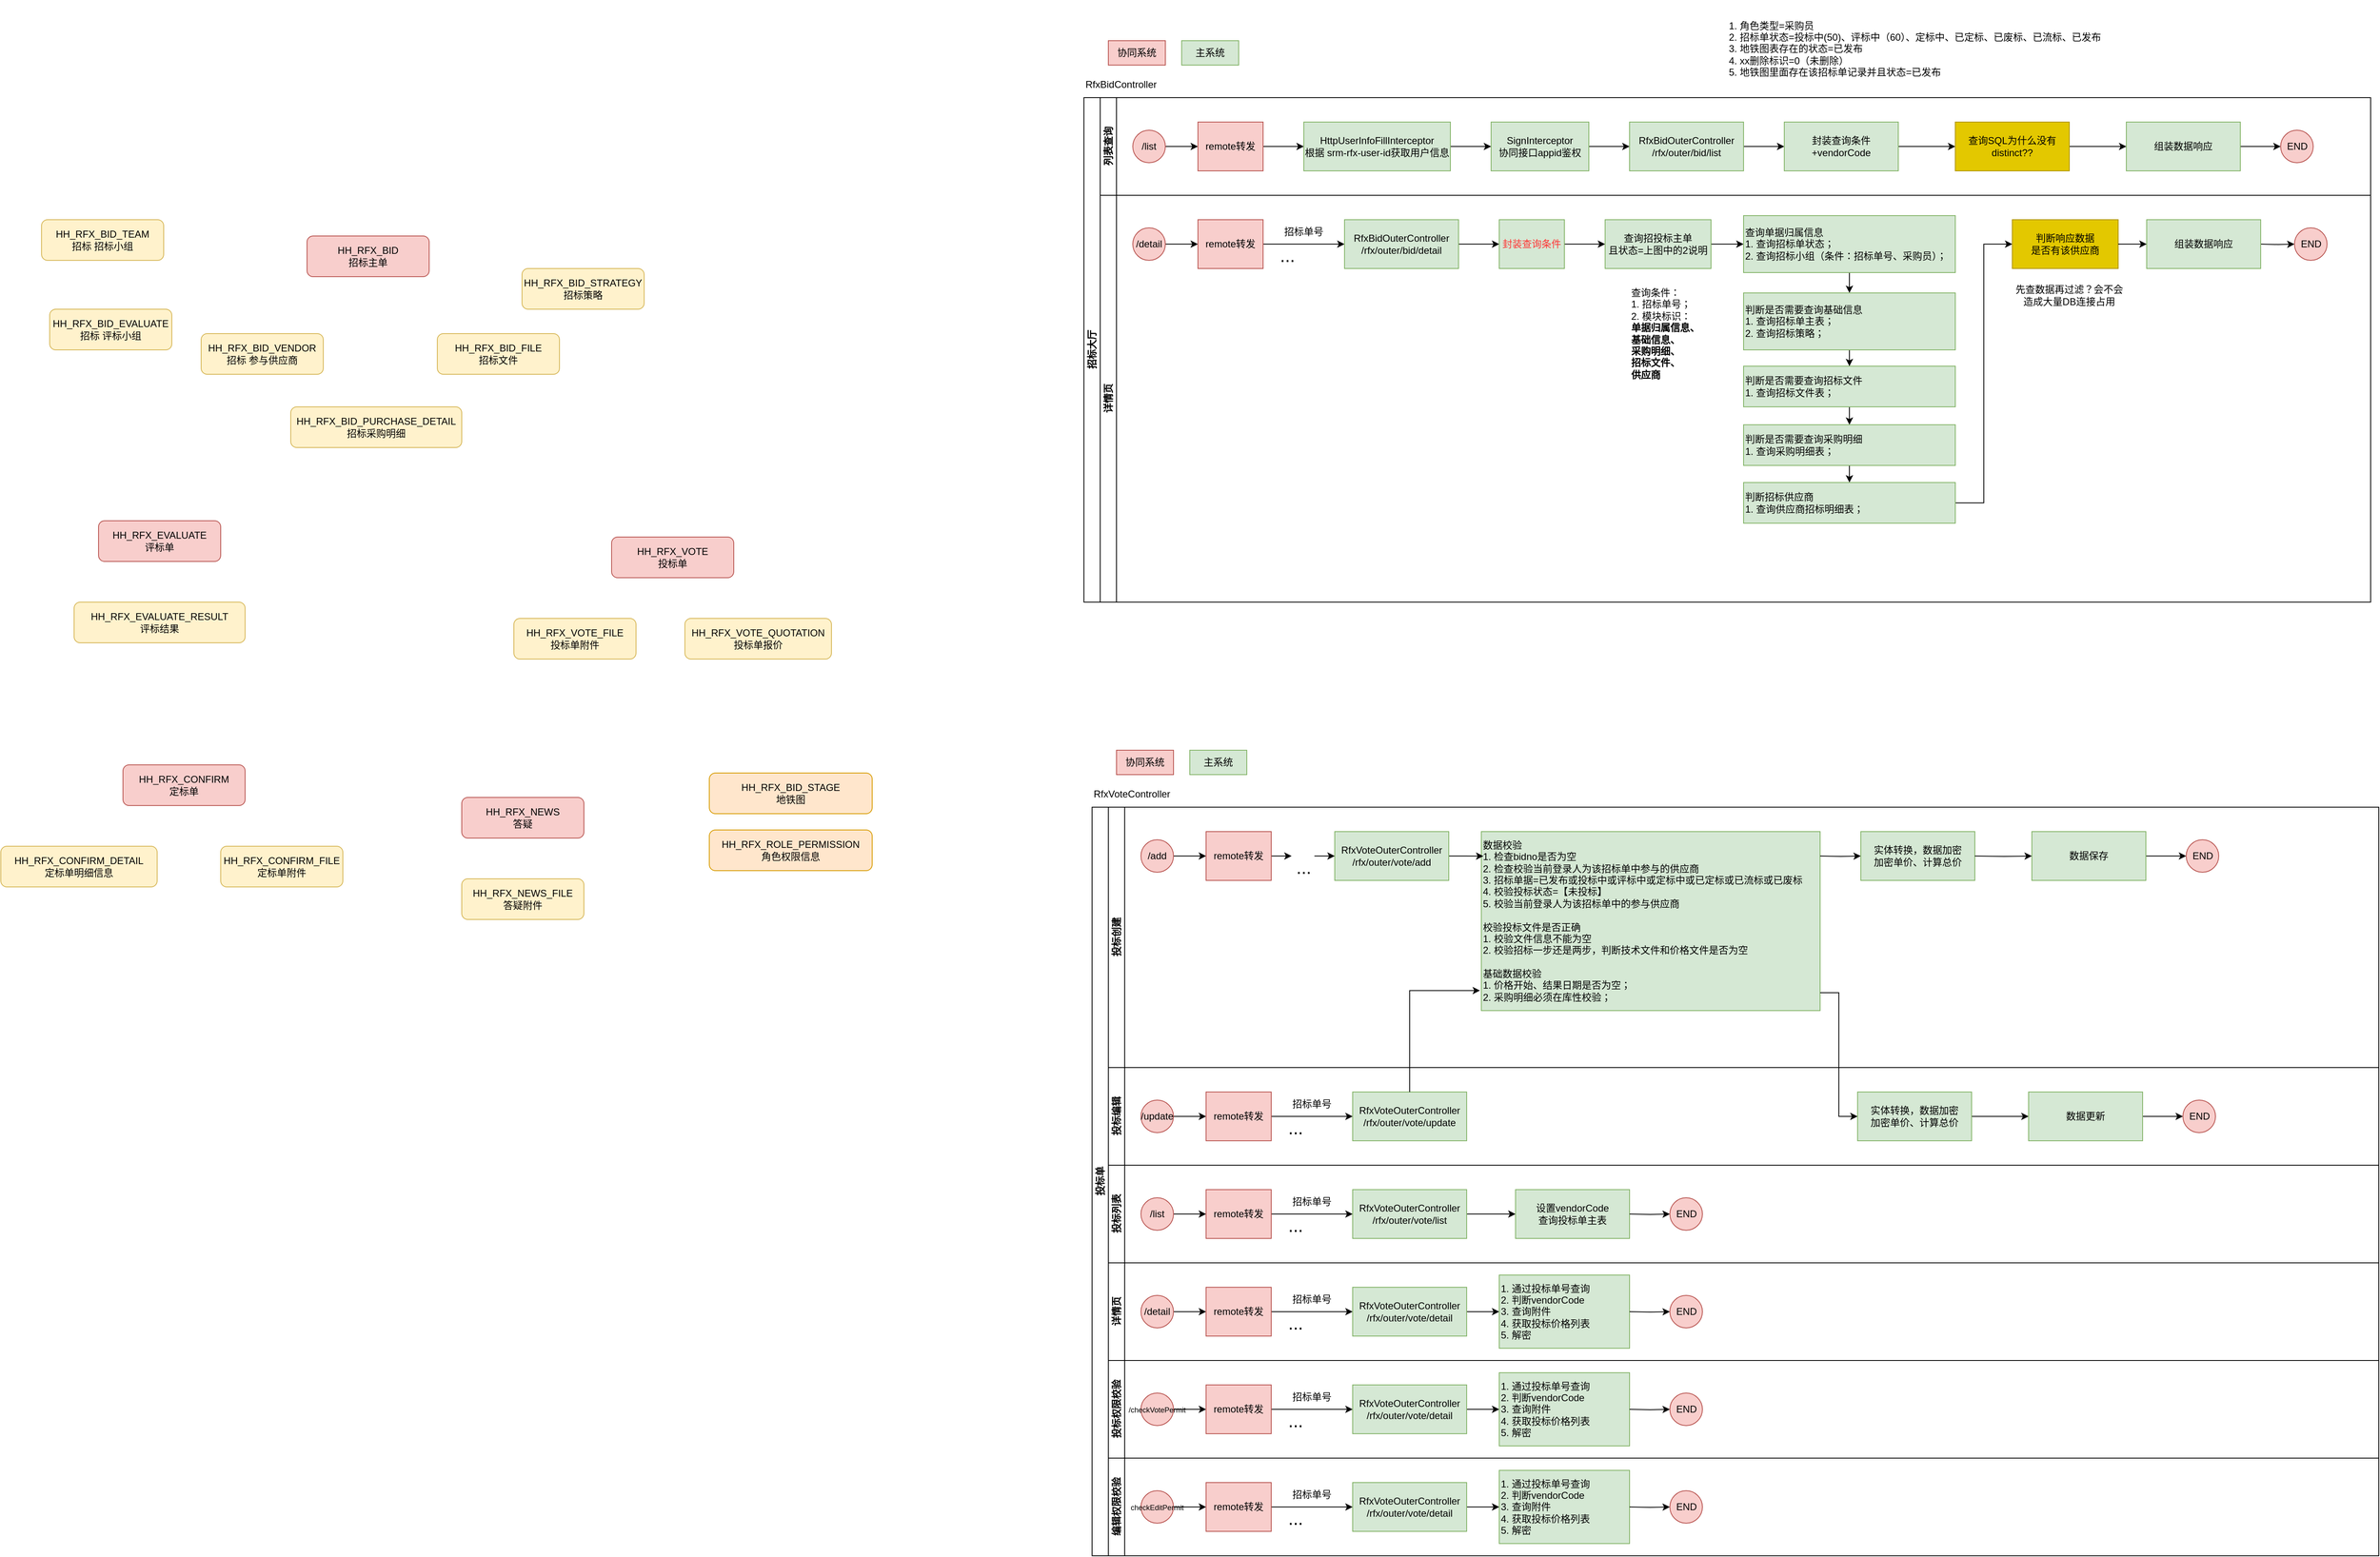 <mxfile version="24.8.6">
  <diagram id="prtHgNgQTEPvFCAcTncT" name="Page-1">
    <mxGraphModel dx="2546" dy="517" grid="1" gridSize="10" guides="1" tooltips="1" connect="1" arrows="1" fold="1" page="1" pageScale="1" pageWidth="827" pageHeight="1169" math="0" shadow="0">
      <root>
        <mxCell id="0" />
        <mxCell id="1" parent="0" />
        <mxCell id="dNxyNK7c78bLwvsdeMH5-19" value="招标大厅" style="swimlane;html=1;childLayout=stackLayout;resizeParent=1;resizeParentMax=0;horizontal=0;startSize=20;horizontalStack=0;" parent="1" vertex="1">
          <mxGeometry x="120" y="120" width="1580" height="620" as="geometry" />
        </mxCell>
        <mxCell id="dNxyNK7c78bLwvsdeMH5-20" value="列表查询" style="swimlane;html=1;startSize=20;horizontal=0;align=center;" parent="dNxyNK7c78bLwvsdeMH5-19" vertex="1">
          <mxGeometry x="20" width="1560" height="120" as="geometry" />
        </mxCell>
        <mxCell id="dNxyNK7c78bLwvsdeMH5-25" value="" style="edgeStyle=orthogonalEdgeStyle;rounded=0;orthogonalLoop=1;jettySize=auto;html=1;" parent="dNxyNK7c78bLwvsdeMH5-20" source="dNxyNK7c78bLwvsdeMH5-23" target="dNxyNK7c78bLwvsdeMH5-24" edge="1">
          <mxGeometry relative="1" as="geometry" />
        </mxCell>
        <mxCell id="dNxyNK7c78bLwvsdeMH5-23" value="/list" style="ellipse;whiteSpace=wrap;html=1;fillColor=#f8cecc;strokeColor=#b85450;" parent="dNxyNK7c78bLwvsdeMH5-20" vertex="1">
          <mxGeometry x="40" y="40" width="40" height="40" as="geometry" />
        </mxCell>
        <mxCell id="eU4avIr93L6JoO_hdqMd-41" value="" style="edgeStyle=orthogonalEdgeStyle;rounded=0;orthogonalLoop=1;jettySize=auto;html=1;" edge="1" parent="dNxyNK7c78bLwvsdeMH5-20" source="dNxyNK7c78bLwvsdeMH5-24" target="eU4avIr93L6JoO_hdqMd-8">
          <mxGeometry relative="1" as="geometry" />
        </mxCell>
        <mxCell id="dNxyNK7c78bLwvsdeMH5-24" value="remote转发" style="rounded=0;whiteSpace=wrap;html=1;fontFamily=Helvetica;fontSize=12;align=center;fillColor=#f8cecc;strokeColor=#b85450;" parent="dNxyNK7c78bLwvsdeMH5-20" vertex="1">
          <mxGeometry x="120" y="30" width="80" height="60" as="geometry" />
        </mxCell>
        <mxCell id="eU4avIr93L6JoO_hdqMd-43" value="" style="edgeStyle=orthogonalEdgeStyle;rounded=0;orthogonalLoop=1;jettySize=auto;html=1;" edge="1" parent="dNxyNK7c78bLwvsdeMH5-20" source="dNxyNK7c78bLwvsdeMH5-30" target="eU4avIr93L6JoO_hdqMd-7">
          <mxGeometry relative="1" as="geometry" />
        </mxCell>
        <mxCell id="dNxyNK7c78bLwvsdeMH5-30" value="SignInterceptor&lt;div&gt;协同接口appid鉴权&lt;/div&gt;" style="rounded=0;html=1;fontFamily=Helvetica;fontSize=12;align=center;fillColor=#d5e8d4;strokeColor=#82b366;whiteSpace=wrap;" parent="dNxyNK7c78bLwvsdeMH5-20" vertex="1">
          <mxGeometry x="480" y="30" width="120" height="60" as="geometry" />
        </mxCell>
        <mxCell id="eU4avIr93L6JoO_hdqMd-42" value="" style="edgeStyle=orthogonalEdgeStyle;rounded=0;orthogonalLoop=1;jettySize=auto;html=1;" edge="1" parent="dNxyNK7c78bLwvsdeMH5-20" source="eU4avIr93L6JoO_hdqMd-8" target="dNxyNK7c78bLwvsdeMH5-30">
          <mxGeometry relative="1" as="geometry" />
        </mxCell>
        <mxCell id="eU4avIr93L6JoO_hdqMd-8" value="HttpUserInfoFillInterceptor&lt;br&gt;根据 srm-rfx-user-id获取用户信息" style="rounded=0;html=1;fontFamily=Helvetica;fontSize=12;align=center;fillColor=#d5e8d4;strokeColor=#82b366;whiteSpace=wrap;" vertex="1" parent="dNxyNK7c78bLwvsdeMH5-20">
          <mxGeometry x="250" y="30" width="180" height="60" as="geometry" />
        </mxCell>
        <mxCell id="eU4avIr93L6JoO_hdqMd-44" value="" style="edgeStyle=orthogonalEdgeStyle;rounded=0;orthogonalLoop=1;jettySize=auto;html=1;" edge="1" parent="dNxyNK7c78bLwvsdeMH5-20" source="eU4avIr93L6JoO_hdqMd-7" target="eU4avIr93L6JoO_hdqMd-37">
          <mxGeometry relative="1" as="geometry" />
        </mxCell>
        <mxCell id="eU4avIr93L6JoO_hdqMd-7" value="&lt;div&gt;RfxBidOuterController&lt;br&gt;&lt;/div&gt;/rfx/outer&lt;span style=&quot;background-color: initial;&quot;&gt;/bid/list&lt;/span&gt;" style="rounded=0;html=1;fontFamily=Helvetica;fontSize=12;align=center;fillColor=#d5e8d4;strokeColor=#82b366;whiteSpace=wrap;" vertex="1" parent="dNxyNK7c78bLwvsdeMH5-20">
          <mxGeometry x="650" y="30" width="140" height="60" as="geometry" />
        </mxCell>
        <mxCell id="eU4avIr93L6JoO_hdqMd-76" value="" style="edgeStyle=orthogonalEdgeStyle;rounded=0;orthogonalLoop=1;jettySize=auto;html=1;" edge="1" parent="dNxyNK7c78bLwvsdeMH5-20" source="eU4avIr93L6JoO_hdqMd-37" target="eU4avIr93L6JoO_hdqMd-75">
          <mxGeometry relative="1" as="geometry" />
        </mxCell>
        <mxCell id="eU4avIr93L6JoO_hdqMd-37" value="封装查询条件+vendorCode" style="rounded=0;html=1;fontFamily=Helvetica;fontSize=12;align=center;fillColor=#d5e8d4;strokeColor=#82b366;whiteSpace=wrap;" vertex="1" parent="dNxyNK7c78bLwvsdeMH5-20">
          <mxGeometry x="840" y="30" width="140" height="60" as="geometry" />
        </mxCell>
        <mxCell id="eU4avIr93L6JoO_hdqMd-47" value="" style="edgeStyle=orthogonalEdgeStyle;rounded=0;orthogonalLoop=1;jettySize=auto;html=1;" edge="1" parent="dNxyNK7c78bLwvsdeMH5-20" source="eU4avIr93L6JoO_hdqMd-40" target="eU4avIr93L6JoO_hdqMd-46">
          <mxGeometry relative="1" as="geometry" />
        </mxCell>
        <mxCell id="eU4avIr93L6JoO_hdqMd-40" value="组装数据响应" style="rounded=0;html=1;fontFamily=Helvetica;fontSize=12;align=center;fillColor=#d5e8d4;strokeColor=#82b366;whiteSpace=wrap;" vertex="1" parent="dNxyNK7c78bLwvsdeMH5-20">
          <mxGeometry x="1260" y="30" width="140" height="60" as="geometry" />
        </mxCell>
        <mxCell id="eU4avIr93L6JoO_hdqMd-46" value="END" style="ellipse;whiteSpace=wrap;html=1;fillColor=#f8cecc;strokeColor=#b85450;" vertex="1" parent="dNxyNK7c78bLwvsdeMH5-20">
          <mxGeometry x="1449.5" y="40" width="40" height="40" as="geometry" />
        </mxCell>
        <mxCell id="eU4avIr93L6JoO_hdqMd-77" value="" style="edgeStyle=orthogonalEdgeStyle;rounded=0;orthogonalLoop=1;jettySize=auto;html=1;" edge="1" parent="dNxyNK7c78bLwvsdeMH5-20" source="eU4avIr93L6JoO_hdqMd-75" target="eU4avIr93L6JoO_hdqMd-40">
          <mxGeometry relative="1" as="geometry" />
        </mxCell>
        <mxCell id="eU4avIr93L6JoO_hdqMd-75" value="查询SQL为什么没有&lt;div&gt;distinct??&lt;/div&gt;" style="rounded=0;html=1;fontFamily=Helvetica;fontSize=12;align=center;fillColor=#e3c800;strokeColor=#B09500;whiteSpace=wrap;fontColor=#000000;" vertex="1" parent="dNxyNK7c78bLwvsdeMH5-20">
          <mxGeometry x="1050" y="30" width="140" height="60" as="geometry" />
        </mxCell>
        <mxCell id="dNxyNK7c78bLwvsdeMH5-21" value="详情页" style="swimlane;html=1;startSize=20;horizontal=0;" parent="dNxyNK7c78bLwvsdeMH5-19" vertex="1">
          <mxGeometry x="20" y="120" width="1560" height="500" as="geometry" />
        </mxCell>
        <mxCell id="eU4avIr93L6JoO_hdqMd-10" value="" style="edgeStyle=orthogonalEdgeStyle;rounded=0;orthogonalLoop=1;jettySize=auto;html=1;" edge="1" parent="dNxyNK7c78bLwvsdeMH5-21" source="eU4avIr93L6JoO_hdqMd-11" target="eU4avIr93L6JoO_hdqMd-12">
          <mxGeometry relative="1" as="geometry" />
        </mxCell>
        <mxCell id="eU4avIr93L6JoO_hdqMd-11" value="/detail" style="ellipse;whiteSpace=wrap;html=1;fillColor=#f8cecc;strokeColor=#b85450;" vertex="1" parent="dNxyNK7c78bLwvsdeMH5-21">
          <mxGeometry x="40" y="40" width="40" height="40" as="geometry" />
        </mxCell>
        <mxCell id="eU4avIr93L6JoO_hdqMd-52" value="" style="edgeStyle=orthogonalEdgeStyle;rounded=0;orthogonalLoop=1;jettySize=auto;html=1;" edge="1" parent="dNxyNK7c78bLwvsdeMH5-21" source="eU4avIr93L6JoO_hdqMd-12" target="eU4avIr93L6JoO_hdqMd-51">
          <mxGeometry relative="1" as="geometry" />
        </mxCell>
        <mxCell id="eU4avIr93L6JoO_hdqMd-12" value="remote转发" style="rounded=0;whiteSpace=wrap;html=1;fontFamily=Helvetica;fontSize=12;align=center;fillColor=#f8cecc;strokeColor=#b85450;" vertex="1" parent="dNxyNK7c78bLwvsdeMH5-21">
          <mxGeometry x="120" y="30" width="80" height="60" as="geometry" />
        </mxCell>
        <mxCell id="eU4avIr93L6JoO_hdqMd-56" value="" style="edgeStyle=orthogonalEdgeStyle;rounded=0;orthogonalLoop=1;jettySize=auto;html=1;" edge="1" parent="dNxyNK7c78bLwvsdeMH5-21" source="eU4avIr93L6JoO_hdqMd-51" target="eU4avIr93L6JoO_hdqMd-55">
          <mxGeometry relative="1" as="geometry" />
        </mxCell>
        <mxCell id="eU4avIr93L6JoO_hdqMd-51" value="&lt;div&gt;RfxBidOuterController&lt;br&gt;&lt;/div&gt;/rfx/outer&lt;span style=&quot;background-color: initial;&quot;&gt;/bid/&lt;/span&gt;detail" style="rounded=0;html=1;fontFamily=Helvetica;fontSize=12;align=center;fillColor=#d5e8d4;strokeColor=#82b366;whiteSpace=wrap;" vertex="1" parent="dNxyNK7c78bLwvsdeMH5-21">
          <mxGeometry x="300" y="30" width="140" height="60" as="geometry" />
        </mxCell>
        <mxCell id="eU4avIr93L6JoO_hdqMd-49" value="&lt;font style=&quot;font-size: 22px;&quot;&gt;...&lt;/font&gt;" style="text;html=1;align=center;verticalAlign=middle;whiteSpace=wrap;rounded=0;" vertex="1" parent="dNxyNK7c78bLwvsdeMH5-21">
          <mxGeometry x="200" y="60" width="60" height="30" as="geometry" />
        </mxCell>
        <mxCell id="eU4avIr93L6JoO_hdqMd-54" value="招标单号" style="text;html=1;align=center;verticalAlign=middle;whiteSpace=wrap;rounded=0;" vertex="1" parent="dNxyNK7c78bLwvsdeMH5-21">
          <mxGeometry x="220" y="30" width="60" height="30" as="geometry" />
        </mxCell>
        <mxCell id="eU4avIr93L6JoO_hdqMd-59" value="" style="edgeStyle=orthogonalEdgeStyle;rounded=0;orthogonalLoop=1;jettySize=auto;html=1;" edge="1" parent="dNxyNK7c78bLwvsdeMH5-21" source="eU4avIr93L6JoO_hdqMd-55" target="eU4avIr93L6JoO_hdqMd-58">
          <mxGeometry relative="1" as="geometry" />
        </mxCell>
        <mxCell id="eU4avIr93L6JoO_hdqMd-55" value="&lt;font color=&quot;#ff3333&quot;&gt;封装查询条件&lt;/font&gt;" style="rounded=0;html=1;fontFamily=Helvetica;fontSize=12;align=center;fillColor=#d5e8d4;strokeColor=#82b366;whiteSpace=wrap;" vertex="1" parent="dNxyNK7c78bLwvsdeMH5-21">
          <mxGeometry x="490" y="30" width="80" height="60" as="geometry" />
        </mxCell>
        <mxCell id="eU4avIr93L6JoO_hdqMd-57" value="查询条件：&lt;div&gt;1. 招标单号；&lt;/div&gt;&lt;div style=&quot;&quot;&gt;2. 模块标识：&lt;/div&gt;&lt;div style=&quot;&quot;&gt;&lt;b&gt;单据归属信息、&lt;/b&gt;&lt;/div&gt;&lt;div style=&quot;&quot;&gt;&lt;b&gt;基础信息、&lt;/b&gt;&lt;/div&gt;&lt;div style=&quot;&quot;&gt;&lt;b&gt;采购明细、&lt;/b&gt;&lt;/div&gt;&lt;div style=&quot;&quot;&gt;&lt;b&gt;招标文件、&lt;/b&gt;&lt;/div&gt;&lt;div style=&quot;&quot;&gt;&lt;b&gt;供应商&lt;/b&gt;&lt;/div&gt;" style="text;html=1;align=left;verticalAlign=middle;whiteSpace=wrap;rounded=0;" vertex="1" parent="dNxyNK7c78bLwvsdeMH5-21">
          <mxGeometry x="650" y="110" width="120" height="120" as="geometry" />
        </mxCell>
        <mxCell id="eU4avIr93L6JoO_hdqMd-74" value="" style="edgeStyle=orthogonalEdgeStyle;rounded=0;orthogonalLoop=1;jettySize=auto;html=1;" edge="1" parent="dNxyNK7c78bLwvsdeMH5-21" source="eU4avIr93L6JoO_hdqMd-58" target="eU4avIr93L6JoO_hdqMd-73">
          <mxGeometry relative="1" as="geometry" />
        </mxCell>
        <mxCell id="eU4avIr93L6JoO_hdqMd-58" value="查询招投标主单&lt;br&gt;且状态=上图中的2说明" style="rounded=0;html=1;fontFamily=Helvetica;fontSize=12;align=center;fillColor=#d5e8d4;strokeColor=#82b366;whiteSpace=wrap;" vertex="1" parent="dNxyNK7c78bLwvsdeMH5-21">
          <mxGeometry x="620" y="30" width="130" height="60" as="geometry" />
        </mxCell>
        <mxCell id="eU4avIr93L6JoO_hdqMd-79" value="" style="edgeStyle=orthogonalEdgeStyle;rounded=0;orthogonalLoop=1;jettySize=auto;html=1;" edge="1" parent="dNxyNK7c78bLwvsdeMH5-21" source="eU4avIr93L6JoO_hdqMd-73" target="eU4avIr93L6JoO_hdqMd-78">
          <mxGeometry relative="1" as="geometry" />
        </mxCell>
        <mxCell id="eU4avIr93L6JoO_hdqMd-73" value="查询单据归属信息&lt;div&gt;1. 查询招标单状态；&lt;/div&gt;&lt;div&gt;2. 查询招标小组（条件：招标单号、采购员）；&lt;/div&gt;" style="rounded=0;html=1;fontFamily=Helvetica;fontSize=12;align=left;fillColor=#d5e8d4;strokeColor=#82b366;whiteSpace=wrap;" vertex="1" parent="dNxyNK7c78bLwvsdeMH5-21">
          <mxGeometry x="790" y="25" width="260" height="70" as="geometry" />
        </mxCell>
        <mxCell id="eU4avIr93L6JoO_hdqMd-81" value="" style="edgeStyle=orthogonalEdgeStyle;rounded=0;orthogonalLoop=1;jettySize=auto;html=1;" edge="1" parent="dNxyNK7c78bLwvsdeMH5-21" source="eU4avIr93L6JoO_hdqMd-78" target="eU4avIr93L6JoO_hdqMd-80">
          <mxGeometry relative="1" as="geometry" />
        </mxCell>
        <mxCell id="eU4avIr93L6JoO_hdqMd-78" value="&lt;div&gt;判断是否需要查询基础信息&lt;br&gt;&lt;/div&gt;&lt;div style=&quot;&quot;&gt;1. 查询招标单主表；&lt;/div&gt;&lt;div style=&quot;&quot;&gt;2. 查询招标策略；&lt;/div&gt;" style="rounded=0;html=1;fontFamily=Helvetica;fontSize=12;align=left;fillColor=#d5e8d4;strokeColor=#82b366;whiteSpace=wrap;" vertex="1" parent="dNxyNK7c78bLwvsdeMH5-21">
          <mxGeometry x="790" y="120" width="260" height="70" as="geometry" />
        </mxCell>
        <mxCell id="eU4avIr93L6JoO_hdqMd-83" value="" style="edgeStyle=orthogonalEdgeStyle;rounded=0;orthogonalLoop=1;jettySize=auto;html=1;" edge="1" parent="dNxyNK7c78bLwvsdeMH5-21" source="eU4avIr93L6JoO_hdqMd-80" target="eU4avIr93L6JoO_hdqMd-82">
          <mxGeometry relative="1" as="geometry" />
        </mxCell>
        <mxCell id="eU4avIr93L6JoO_hdqMd-80" value="&lt;div&gt;&lt;span style=&quot;background-color: initial;&quot;&gt;判断是否需要查询招标文件&lt;/span&gt;&lt;/div&gt;&lt;div&gt;&lt;span style=&quot;background-color: initial;&quot;&gt;1. 查询招标文件表；&lt;/span&gt;&lt;/div&gt;" style="rounded=0;html=1;fontFamily=Helvetica;fontSize=12;align=left;fillColor=#d5e8d4;strokeColor=#82b366;whiteSpace=wrap;" vertex="1" parent="dNxyNK7c78bLwvsdeMH5-21">
          <mxGeometry x="790" y="210" width="260" height="50" as="geometry" />
        </mxCell>
        <mxCell id="eU4avIr93L6JoO_hdqMd-85" value="" style="edgeStyle=orthogonalEdgeStyle;rounded=0;orthogonalLoop=1;jettySize=auto;html=1;" edge="1" parent="dNxyNK7c78bLwvsdeMH5-21" source="eU4avIr93L6JoO_hdqMd-82" target="eU4avIr93L6JoO_hdqMd-84">
          <mxGeometry relative="1" as="geometry" />
        </mxCell>
        <mxCell id="eU4avIr93L6JoO_hdqMd-82" value="&lt;div&gt;&lt;span style=&quot;background-color: initial;&quot;&gt;判断是否需要查询采购明细&lt;/span&gt;&lt;/div&gt;&lt;div&gt;&lt;span style=&quot;background-color: initial;&quot;&gt;1. 查询采购明细表；&lt;/span&gt;&lt;br&gt;&lt;/div&gt;" style="rounded=0;html=1;fontFamily=Helvetica;fontSize=12;align=left;fillColor=#d5e8d4;strokeColor=#82b366;whiteSpace=wrap;" vertex="1" parent="dNxyNK7c78bLwvsdeMH5-21">
          <mxGeometry x="790" y="282" width="260" height="50" as="geometry" />
        </mxCell>
        <mxCell id="eU4avIr93L6JoO_hdqMd-88" value="" style="edgeStyle=orthogonalEdgeStyle;rounded=0;orthogonalLoop=1;jettySize=auto;html=1;entryX=0;entryY=0.5;entryDx=0;entryDy=0;" edge="1" parent="dNxyNK7c78bLwvsdeMH5-21" source="eU4avIr93L6JoO_hdqMd-84" target="eU4avIr93L6JoO_hdqMd-86">
          <mxGeometry relative="1" as="geometry">
            <mxPoint x="1130" y="378" as="targetPoint" />
          </mxGeometry>
        </mxCell>
        <mxCell id="eU4avIr93L6JoO_hdqMd-84" value="&lt;div&gt;&lt;span style=&quot;background-color: initial;&quot;&gt;判断招标&lt;/span&gt;&lt;span style=&quot;background-color: initial;&quot;&gt;供应商&lt;/span&gt;&lt;/div&gt;&lt;div&gt;&lt;span style=&quot;background-color: initial;&quot;&gt;1. 查询供应商招标明细表；&lt;/span&gt;&lt;/div&gt;" style="rounded=0;html=1;fontFamily=Helvetica;fontSize=12;align=left;fillColor=#d5e8d4;strokeColor=#82b366;whiteSpace=wrap;" vertex="1" parent="dNxyNK7c78bLwvsdeMH5-21">
          <mxGeometry x="790" y="353" width="260" height="50" as="geometry" />
        </mxCell>
        <mxCell id="eU4avIr93L6JoO_hdqMd-86" value="判断响应数据&lt;div&gt;是否有该供应商&lt;/div&gt;" style="rounded=0;html=1;fontFamily=Helvetica;fontSize=12;align=center;fillColor=#e3c800;strokeColor=#B09500;whiteSpace=wrap;fontColor=#000000;" vertex="1" parent="dNxyNK7c78bLwvsdeMH5-21">
          <mxGeometry x="1120" y="30" width="130" height="60" as="geometry" />
        </mxCell>
        <mxCell id="eU4avIr93L6JoO_hdqMd-89" value="先查数据再过滤？会不会造成大量DB连接占用" style="text;html=1;align=center;verticalAlign=middle;whiteSpace=wrap;rounded=0;" vertex="1" parent="dNxyNK7c78bLwvsdeMH5-21">
          <mxGeometry x="1120" y="95" width="140" height="55" as="geometry" />
        </mxCell>
        <mxCell id="eU4avIr93L6JoO_hdqMd-92" value="" style="edgeStyle=orthogonalEdgeStyle;rounded=0;orthogonalLoop=1;jettySize=auto;html=1;" edge="1" parent="dNxyNK7c78bLwvsdeMH5-21" target="eU4avIr93L6JoO_hdqMd-93">
          <mxGeometry relative="1" as="geometry">
            <mxPoint x="1425" y="60" as="sourcePoint" />
          </mxGeometry>
        </mxCell>
        <mxCell id="eU4avIr93L6JoO_hdqMd-93" value="END" style="ellipse;whiteSpace=wrap;html=1;fillColor=#f8cecc;strokeColor=#b85450;" vertex="1" parent="dNxyNK7c78bLwvsdeMH5-21">
          <mxGeometry x="1466.5" y="40" width="40" height="40" as="geometry" />
        </mxCell>
        <mxCell id="eU4avIr93L6JoO_hdqMd-5" value="协同系统" style="rounded=0;whiteSpace=wrap;html=1;fillColor=#f8cecc;strokeColor=#b85450;" vertex="1" parent="1">
          <mxGeometry x="150" y="50" width="70" height="30" as="geometry" />
        </mxCell>
        <mxCell id="eU4avIr93L6JoO_hdqMd-6" value="主系统" style="rounded=0;whiteSpace=wrap;html=1;fillColor=#d5e8d4;strokeColor=#82b366;" vertex="1" parent="1">
          <mxGeometry x="240" y="50" width="70" height="30" as="geometry" />
        </mxCell>
        <mxCell id="eU4avIr93L6JoO_hdqMd-14" value="HH_RFX_BID&lt;br&gt;招标主单" style="rounded=1;whiteSpace=wrap;html=1;fillColor=#f8cecc;strokeColor=#b85450;" vertex="1" parent="1">
          <mxGeometry x="-834" y="290" width="150" height="50" as="geometry" />
        </mxCell>
        <mxCell id="eU4avIr93L6JoO_hdqMd-15" value="HH_RFX_BID_EVALUATE&lt;br&gt;招标 评标小组" style="rounded=1;whiteSpace=wrap;html=1;fillColor=#fff2cc;strokeColor=#d6b656;" vertex="1" parent="1">
          <mxGeometry x="-1150" y="380" width="150" height="50" as="geometry" />
        </mxCell>
        <mxCell id="eU4avIr93L6JoO_hdqMd-16" value="HH_RFX_BID_FILE&lt;br&gt;招标文件" style="rounded=1;whiteSpace=wrap;html=1;fillColor=#fff2cc;strokeColor=#d6b656;" vertex="1" parent="1">
          <mxGeometry x="-674" y="410" width="150" height="50" as="geometry" />
        </mxCell>
        <mxCell id="eU4avIr93L6JoO_hdqMd-17" value="HH_RFX_BID_PURCHASE_DETAIL&lt;br&gt;招标采购明细" style="rounded=1;whiteSpace=wrap;html=1;fillColor=#fff2cc;strokeColor=#d6b656;" vertex="1" parent="1">
          <mxGeometry x="-854" y="500" width="210" height="50" as="geometry" />
        </mxCell>
        <mxCell id="eU4avIr93L6JoO_hdqMd-18" value="HH_RFX_BID_STRATEGY&lt;br&gt;招标策略" style="rounded=1;whiteSpace=wrap;html=1;fillColor=#fff2cc;strokeColor=#d6b656;" vertex="1" parent="1">
          <mxGeometry x="-570" y="330" width="150" height="50" as="geometry" />
        </mxCell>
        <mxCell id="eU4avIr93L6JoO_hdqMd-19" value="HH_RFX_BID_TEAM&lt;br&gt;招标 招标小组" style="rounded=1;whiteSpace=wrap;html=1;fillColor=#fff2cc;strokeColor=#d6b656;" vertex="1" parent="1">
          <mxGeometry x="-1160" y="270" width="150" height="50" as="geometry" />
        </mxCell>
        <mxCell id="eU4avIr93L6JoO_hdqMd-21" value="HH_RFX_BID_VENDOR&lt;br&gt;招标 参与供应商" style="rounded=1;whiteSpace=wrap;html=1;fillColor=#fff2cc;strokeColor=#d6b656;" vertex="1" parent="1">
          <mxGeometry x="-964" y="410" width="150" height="50" as="geometry" />
        </mxCell>
        <mxCell id="eU4avIr93L6JoO_hdqMd-22" value="HH_RFX_CONFIRM&lt;br&gt;定标单" style="rounded=1;whiteSpace=wrap;html=1;fillColor=#f8cecc;strokeColor=#b85450;" vertex="1" parent="1">
          <mxGeometry x="-1060" y="940" width="150" height="50" as="geometry" />
        </mxCell>
        <mxCell id="eU4avIr93L6JoO_hdqMd-23" value="HH_RFX_CONFIRM_FILE&lt;div&gt;定标单附件&lt;/div&gt;" style="rounded=1;whiteSpace=wrap;html=1;fillColor=#fff2cc;strokeColor=#d6b656;" vertex="1" parent="1">
          <mxGeometry x="-940" y="1040" width="150" height="50" as="geometry" />
        </mxCell>
        <mxCell id="eU4avIr93L6JoO_hdqMd-24" value="HH_RFX_NEWS&lt;div&gt;答疑&lt;/div&gt;" style="rounded=1;whiteSpace=wrap;html=1;fillColor=#f8cecc;strokeColor=#b85450;" vertex="1" parent="1">
          <mxGeometry x="-644" y="980" width="150" height="50" as="geometry" />
        </mxCell>
        <mxCell id="eU4avIr93L6JoO_hdqMd-26" value="HH_RFX_NEWS_FILE&lt;br&gt;答疑附件" style="rounded=1;whiteSpace=wrap;html=1;fillColor=#fff2cc;strokeColor=#d6b656;" vertex="1" parent="1">
          <mxGeometry x="-644" y="1080" width="150" height="50" as="geometry" />
        </mxCell>
        <mxCell id="eU4avIr93L6JoO_hdqMd-27" value="HH_RFX_CONFIRM_DETAIL&lt;div&gt;定标单明细信息&lt;/div&gt;" style="rounded=1;whiteSpace=wrap;html=1;fillColor=#fff2cc;strokeColor=#d6b656;" vertex="1" parent="1">
          <mxGeometry x="-1210" y="1040" width="192" height="50" as="geometry" />
        </mxCell>
        <mxCell id="eU4avIr93L6JoO_hdqMd-30" value="HH_RFX_VOTE&lt;div&gt;投标单&lt;/div&gt;" style="rounded=1;whiteSpace=wrap;html=1;fillColor=#f8cecc;strokeColor=#b85450;" vertex="1" parent="1">
          <mxGeometry x="-460" y="660" width="150" height="50" as="geometry" />
        </mxCell>
        <mxCell id="eU4avIr93L6JoO_hdqMd-31" value="HH_RFX_ROLE_PERMISSION&lt;br&gt;角色权限信息" style="rounded=1;whiteSpace=wrap;html=1;fillColor=#ffe6cc;strokeColor=#d79b00;" vertex="1" parent="1">
          <mxGeometry x="-340" y="1020" width="200" height="50" as="geometry" />
        </mxCell>
        <mxCell id="eU4avIr93L6JoO_hdqMd-33" value="HH_RFX_VOTE_FILE&lt;br&gt;投标单附件" style="rounded=1;whiteSpace=wrap;html=1;fillColor=#fff2cc;strokeColor=#d6b656;" vertex="1" parent="1">
          <mxGeometry x="-580" y="760" width="150" height="50" as="geometry" />
        </mxCell>
        <mxCell id="eU4avIr93L6JoO_hdqMd-34" value="HH_RFX_VOTE_QUOTATION&lt;br&gt;投标单报价" style="rounded=1;whiteSpace=wrap;html=1;fillColor=#fff2cc;strokeColor=#d6b656;" vertex="1" parent="1">
          <mxGeometry x="-370" y="760" width="180" height="50" as="geometry" />
        </mxCell>
        <mxCell id="eU4avIr93L6JoO_hdqMd-35" value="HH_RFX_EVALUATE_RESULT&lt;br&gt;&lt;div&gt;评标结果&lt;/div&gt;" style="rounded=1;whiteSpace=wrap;html=1;fillColor=#fff2cc;strokeColor=#d6b656;" vertex="1" parent="1">
          <mxGeometry x="-1120" y="740" width="210" height="50" as="geometry" />
        </mxCell>
        <mxCell id="eU4avIr93L6JoO_hdqMd-36" value="HH_RFX_EVALUATE&lt;br&gt;评标单" style="rounded=1;whiteSpace=wrap;html=1;fillColor=#f8cecc;strokeColor=#b85450;" vertex="1" parent="1">
          <mxGeometry x="-1090" y="640" width="150" height="50" as="geometry" />
        </mxCell>
        <mxCell id="eU4avIr93L6JoO_hdqMd-38" value="1. 角色类型=采购员&lt;div style=&quot;&quot;&gt;2. 招标单状态=投标中(50)、评标中（60）、定标中、已定标、已废标、已流标、已发布&lt;/div&gt;&lt;div style=&quot;&quot;&gt;3.&amp;nbsp;地铁图表存在的状态=已发布&lt;/div&gt;&lt;div style=&quot;&quot;&gt;4. xx删除标识=0（未删除）&lt;/div&gt;&lt;div style=&quot;cursor: wait;&quot;&gt;5. 地铁图里面存在该招标单记录并且状态=已发布&lt;/div&gt;" style="text;html=1;align=left;verticalAlign=middle;whiteSpace=wrap;rounded=0;" vertex="1" parent="1">
          <mxGeometry x="910" width="460" height="120" as="geometry" />
        </mxCell>
        <mxCell id="eU4avIr93L6JoO_hdqMd-39" value="HH_RFX_BID_STAGE&lt;br&gt;地铁图" style="rounded=1;whiteSpace=wrap;html=1;fillColor=#ffe6cc;strokeColor=#d79b00;" vertex="1" parent="1">
          <mxGeometry x="-340" y="950" width="200" height="50" as="geometry" />
        </mxCell>
        <mxCell id="eU4avIr93L6JoO_hdqMd-90" value="组装数据响应" style="rounded=0;html=1;fontFamily=Helvetica;fontSize=12;align=center;fillColor=#d5e8d4;strokeColor=#82b366;whiteSpace=wrap;" vertex="1" parent="1">
          <mxGeometry x="1425" y="270" width="140" height="60" as="geometry" />
        </mxCell>
        <mxCell id="eU4avIr93L6JoO_hdqMd-91" value="" style="edgeStyle=orthogonalEdgeStyle;rounded=0;orthogonalLoop=1;jettySize=auto;html=1;" edge="1" parent="1" source="eU4avIr93L6JoO_hdqMd-86" target="eU4avIr93L6JoO_hdqMd-90">
          <mxGeometry relative="1" as="geometry" />
        </mxCell>
        <mxCell id="eU4avIr93L6JoO_hdqMd-94" value="投标单" style="swimlane;html=1;childLayout=stackLayout;resizeParent=1;resizeParentMax=0;horizontal=0;startSize=20;horizontalStack=0;align=center;" vertex="1" parent="1">
          <mxGeometry x="130" y="992" width="1580" height="920" as="geometry" />
        </mxCell>
        <mxCell id="eU4avIr93L6JoO_hdqMd-95" value="投标创建" style="swimlane;html=1;startSize=20;horizontal=0;align=center;" vertex="1" parent="eU4avIr93L6JoO_hdqMd-94">
          <mxGeometry x="20" width="1560" height="320" as="geometry" />
        </mxCell>
        <mxCell id="eU4avIr93L6JoO_hdqMd-96" value="" style="edgeStyle=orthogonalEdgeStyle;rounded=0;orthogonalLoop=1;jettySize=auto;html=1;" edge="1" parent="eU4avIr93L6JoO_hdqMd-95" source="eU4avIr93L6JoO_hdqMd-97" target="eU4avIr93L6JoO_hdqMd-99">
          <mxGeometry relative="1" as="geometry" />
        </mxCell>
        <mxCell id="eU4avIr93L6JoO_hdqMd-97" value="/add" style="ellipse;whiteSpace=wrap;html=1;fillColor=#f8cecc;strokeColor=#b85450;" vertex="1" parent="eU4avIr93L6JoO_hdqMd-95">
          <mxGeometry x="40" y="40" width="40" height="40" as="geometry" />
        </mxCell>
        <mxCell id="eU4avIr93L6JoO_hdqMd-98" value="" style="edgeStyle=orthogonalEdgeStyle;rounded=0;orthogonalLoop=1;jettySize=auto;html=1;" edge="1" parent="eU4avIr93L6JoO_hdqMd-95" source="eU4avIr93L6JoO_hdqMd-99">
          <mxGeometry relative="1" as="geometry">
            <mxPoint x="225" y="60" as="targetPoint" />
          </mxGeometry>
        </mxCell>
        <mxCell id="eU4avIr93L6JoO_hdqMd-99" value="remote转发" style="rounded=0;whiteSpace=wrap;html=1;fontFamily=Helvetica;fontSize=12;align=center;fillColor=#f8cecc;strokeColor=#b85450;" vertex="1" parent="eU4avIr93L6JoO_hdqMd-95">
          <mxGeometry x="120" y="30" width="80" height="60" as="geometry" />
        </mxCell>
        <mxCell id="eU4avIr93L6JoO_hdqMd-101" value="数据校验&lt;div&gt;1. 检查bidno是否为空&lt;/div&gt;&lt;div&gt;2. 检查校验当前登录人为该招标单中参与的供应商&lt;/div&gt;&lt;div&gt;3.&amp;nbsp;招标单据=已发布或投标中或评标中或定标中或已定标或已流标或已废标&lt;/div&gt;&lt;div&gt;4.&amp;nbsp;校验投标状态=【未投标】&lt;/div&gt;&lt;div&gt;5.&amp;nbsp;校验当前登录人为该招标单中的参与供应商&lt;/div&gt;&lt;div&gt;&lt;br&gt;&lt;/div&gt;&lt;div&gt;校验投标文件是否正确&lt;/div&gt;&lt;div&gt;1. 校验文件信息不能为空&lt;/div&gt;&lt;div&gt;2. 校验招标一步还是两步，判断技术文件和价格文件是否为空&lt;/div&gt;&lt;div&gt;&lt;br&gt;&lt;/div&gt;&lt;div&gt;基础数据校验&lt;/div&gt;&lt;div&gt;1. 价格开始、结果日期是否为空；&lt;/div&gt;&lt;div&gt;2. 采购明细必须在库性校验；&lt;/div&gt;" style="rounded=0;html=1;fontFamily=Helvetica;fontSize=12;align=left;fillColor=#d5e8d4;strokeColor=#82b366;whiteSpace=wrap;" vertex="1" parent="eU4avIr93L6JoO_hdqMd-95">
          <mxGeometry x="458" y="30" width="416" height="220" as="geometry" />
        </mxCell>
        <mxCell id="eU4avIr93L6JoO_hdqMd-104" value="" style="edgeStyle=orthogonalEdgeStyle;rounded=0;orthogonalLoop=1;jettySize=auto;html=1;" edge="1" parent="eU4avIr93L6JoO_hdqMd-95" target="eU4avIr93L6JoO_hdqMd-107">
          <mxGeometry relative="1" as="geometry">
            <mxPoint x="874" y="60" as="sourcePoint" />
          </mxGeometry>
        </mxCell>
        <mxCell id="eU4avIr93L6JoO_hdqMd-107" value="实体转换，数据加密&lt;div&gt;加密单价、计算总价&lt;br&gt;&lt;/div&gt;" style="rounded=0;html=1;fontFamily=Helvetica;fontSize=12;align=center;fillColor=#d5e8d4;strokeColor=#82b366;whiteSpace=wrap;" vertex="1" parent="eU4avIr93L6JoO_hdqMd-95">
          <mxGeometry x="924" y="30" width="140" height="60" as="geometry" />
        </mxCell>
        <mxCell id="eU4avIr93L6JoO_hdqMd-108" value="" style="edgeStyle=orthogonalEdgeStyle;rounded=0;orthogonalLoop=1;jettySize=auto;html=1;" edge="1" parent="eU4avIr93L6JoO_hdqMd-95" source="eU4avIr93L6JoO_hdqMd-109" target="eU4avIr93L6JoO_hdqMd-110">
          <mxGeometry relative="1" as="geometry" />
        </mxCell>
        <mxCell id="eU4avIr93L6JoO_hdqMd-109" value="数据保存" style="rounded=0;html=1;fontFamily=Helvetica;fontSize=12;align=center;fillColor=#d5e8d4;strokeColor=#82b366;whiteSpace=wrap;" vertex="1" parent="eU4avIr93L6JoO_hdqMd-95">
          <mxGeometry x="1134" y="30" width="140" height="60" as="geometry" />
        </mxCell>
        <mxCell id="eU4avIr93L6JoO_hdqMd-110" value="END" style="ellipse;whiteSpace=wrap;html=1;fillColor=#f8cecc;strokeColor=#b85450;" vertex="1" parent="eU4avIr93L6JoO_hdqMd-95">
          <mxGeometry x="1323.5" y="40" width="40" height="40" as="geometry" />
        </mxCell>
        <mxCell id="eU4avIr93L6JoO_hdqMd-111" value="" style="edgeStyle=orthogonalEdgeStyle;rounded=0;orthogonalLoop=1;jettySize=auto;html=1;" edge="1" parent="eU4avIr93L6JoO_hdqMd-95" target="eU4avIr93L6JoO_hdqMd-109">
          <mxGeometry relative="1" as="geometry">
            <mxPoint x="1064" y="60" as="sourcePoint" />
          </mxGeometry>
        </mxCell>
        <mxCell id="eU4avIr93L6JoO_hdqMd-149" value="&lt;font style=&quot;font-size: 22px;&quot;&gt;...&lt;/font&gt;" style="text;html=1;align=center;verticalAlign=middle;whiteSpace=wrap;rounded=0;" vertex="1" parent="eU4avIr93L6JoO_hdqMd-95">
          <mxGeometry x="210" y="60" width="60" height="30" as="geometry" />
        </mxCell>
        <mxCell id="eU4avIr93L6JoO_hdqMd-152" value="" style="edgeStyle=orthogonalEdgeStyle;rounded=0;orthogonalLoop=1;jettySize=auto;html=1;entryX=0.006;entryY=0.137;entryDx=0;entryDy=0;entryPerimeter=0;" edge="1" parent="eU4avIr93L6JoO_hdqMd-95" source="eU4avIr93L6JoO_hdqMd-151" target="eU4avIr93L6JoO_hdqMd-101">
          <mxGeometry relative="1" as="geometry" />
        </mxCell>
        <mxCell id="eU4avIr93L6JoO_hdqMd-151" value="&lt;div&gt;RfxVoteOuterController&lt;br&gt;&lt;/div&gt;&lt;div&gt;/rfx/outer/vote/add&lt;br&gt;&lt;/div&gt;" style="rounded=0;html=1;fontFamily=Helvetica;fontSize=12;align=center;fillColor=#d5e8d4;strokeColor=#82b366;whiteSpace=wrap;" vertex="1" parent="eU4avIr93L6JoO_hdqMd-95">
          <mxGeometry x="278" y="30" width="140" height="60" as="geometry" />
        </mxCell>
        <mxCell id="eU4avIr93L6JoO_hdqMd-113" value="投标编辑" style="swimlane;html=1;startSize=20;horizontal=0;" vertex="1" parent="eU4avIr93L6JoO_hdqMd-94">
          <mxGeometry x="20" y="320" width="1560" height="120" as="geometry" />
        </mxCell>
        <mxCell id="eU4avIr93L6JoO_hdqMd-114" value="" style="edgeStyle=orthogonalEdgeStyle;rounded=0;orthogonalLoop=1;jettySize=auto;html=1;" edge="1" parent="eU4avIr93L6JoO_hdqMd-113" source="eU4avIr93L6JoO_hdqMd-115" target="eU4avIr93L6JoO_hdqMd-117">
          <mxGeometry relative="1" as="geometry" />
        </mxCell>
        <mxCell id="eU4avIr93L6JoO_hdqMd-115" value="/update" style="ellipse;whiteSpace=wrap;html=1;fillColor=#f8cecc;strokeColor=#b85450;" vertex="1" parent="eU4avIr93L6JoO_hdqMd-113">
          <mxGeometry x="40" y="40" width="40" height="40" as="geometry" />
        </mxCell>
        <mxCell id="eU4avIr93L6JoO_hdqMd-116" value="" style="edgeStyle=orthogonalEdgeStyle;rounded=0;orthogonalLoop=1;jettySize=auto;html=1;" edge="1" parent="eU4avIr93L6JoO_hdqMd-113" source="eU4avIr93L6JoO_hdqMd-117" target="eU4avIr93L6JoO_hdqMd-119">
          <mxGeometry relative="1" as="geometry" />
        </mxCell>
        <mxCell id="eU4avIr93L6JoO_hdqMd-117" value="remote转发" style="rounded=0;whiteSpace=wrap;html=1;fontFamily=Helvetica;fontSize=12;align=center;fillColor=#f8cecc;strokeColor=#b85450;" vertex="1" parent="eU4avIr93L6JoO_hdqMd-113">
          <mxGeometry x="120" y="30" width="80" height="60" as="geometry" />
        </mxCell>
        <mxCell id="eU4avIr93L6JoO_hdqMd-119" value="&lt;div&gt;RfxVoteOuterController&lt;br&gt;&lt;/div&gt;&lt;div&gt;/rfx/outer/vote/update&lt;/div&gt;&lt;div&gt;&lt;/div&gt;" style="rounded=0;html=1;fontFamily=Helvetica;fontSize=12;align=center;fillColor=#d5e8d4;strokeColor=#82b366;whiteSpace=wrap;" vertex="1" parent="eU4avIr93L6JoO_hdqMd-113">
          <mxGeometry x="300" y="30" width="140" height="60" as="geometry" />
        </mxCell>
        <mxCell id="eU4avIr93L6JoO_hdqMd-120" value="&lt;font style=&quot;font-size: 22px;&quot;&gt;...&lt;/font&gt;" style="text;html=1;align=center;verticalAlign=middle;whiteSpace=wrap;rounded=0;" vertex="1" parent="eU4avIr93L6JoO_hdqMd-113">
          <mxGeometry x="200" y="60" width="60" height="30" as="geometry" />
        </mxCell>
        <mxCell id="eU4avIr93L6JoO_hdqMd-121" value="招标单号" style="text;html=1;align=center;verticalAlign=middle;whiteSpace=wrap;rounded=0;" vertex="1" parent="eU4avIr93L6JoO_hdqMd-113">
          <mxGeometry x="220" y="30" width="60" height="30" as="geometry" />
        </mxCell>
        <mxCell id="eU4avIr93L6JoO_hdqMd-159" value="" style="edgeStyle=orthogonalEdgeStyle;rounded=0;orthogonalLoop=1;jettySize=auto;html=1;" edge="1" parent="eU4avIr93L6JoO_hdqMd-113" source="eU4avIr93L6JoO_hdqMd-153" target="eU4avIr93L6JoO_hdqMd-157">
          <mxGeometry relative="1" as="geometry" />
        </mxCell>
        <mxCell id="eU4avIr93L6JoO_hdqMd-153" value="实体转换，数据加密&lt;div&gt;加密单价、计算总价&lt;br&gt;&lt;/div&gt;" style="rounded=0;html=1;fontFamily=Helvetica;fontSize=12;align=center;fillColor=#d5e8d4;strokeColor=#82b366;whiteSpace=wrap;" vertex="1" parent="eU4avIr93L6JoO_hdqMd-113">
          <mxGeometry x="920" y="30" width="140" height="60" as="geometry" />
        </mxCell>
        <mxCell id="eU4avIr93L6JoO_hdqMd-156" value="" style="edgeStyle=orthogonalEdgeStyle;rounded=0;orthogonalLoop=1;jettySize=auto;html=1;" edge="1" parent="eU4avIr93L6JoO_hdqMd-113" source="eU4avIr93L6JoO_hdqMd-157" target="eU4avIr93L6JoO_hdqMd-158">
          <mxGeometry relative="1" as="geometry" />
        </mxCell>
        <mxCell id="eU4avIr93L6JoO_hdqMd-157" value="数据更新" style="rounded=0;html=1;fontFamily=Helvetica;fontSize=12;align=center;fillColor=#d5e8d4;strokeColor=#82b366;whiteSpace=wrap;" vertex="1" parent="eU4avIr93L6JoO_hdqMd-113">
          <mxGeometry x="1130" y="30" width="140" height="60" as="geometry" />
        </mxCell>
        <mxCell id="eU4avIr93L6JoO_hdqMd-158" value="END" style="ellipse;whiteSpace=wrap;html=1;fillColor=#f8cecc;strokeColor=#b85450;" vertex="1" parent="eU4avIr93L6JoO_hdqMd-113">
          <mxGeometry x="1319.5" y="40" width="40" height="40" as="geometry" />
        </mxCell>
        <mxCell id="eU4avIr93L6JoO_hdqMd-118" value="" style="edgeStyle=orthogonalEdgeStyle;rounded=0;orthogonalLoop=1;jettySize=auto;html=1;entryX=-0.004;entryY=0.888;entryDx=0;entryDy=0;entryPerimeter=0;exitX=0.5;exitY=0;exitDx=0;exitDy=0;" edge="1" parent="eU4avIr93L6JoO_hdqMd-94" source="eU4avIr93L6JoO_hdqMd-119" target="eU4avIr93L6JoO_hdqMd-101">
          <mxGeometry relative="1" as="geometry">
            <mxPoint x="510" y="380" as="targetPoint" />
            <Array as="points">
              <mxPoint x="390" y="225" />
            </Array>
          </mxGeometry>
        </mxCell>
        <mxCell id="eU4avIr93L6JoO_hdqMd-155" value="" style="edgeStyle=orthogonalEdgeStyle;rounded=0;orthogonalLoop=1;jettySize=auto;html=1;exitX=1;exitY=0.9;exitDx=0;exitDy=0;entryX=0;entryY=0.5;entryDx=0;entryDy=0;exitPerimeter=0;" edge="1" parent="eU4avIr93L6JoO_hdqMd-94" source="eU4avIr93L6JoO_hdqMd-101" target="eU4avIr93L6JoO_hdqMd-153">
          <mxGeometry relative="1" as="geometry">
            <mxPoint x="974.0" y="140" as="targetPoint" />
          </mxGeometry>
        </mxCell>
        <mxCell id="eU4avIr93L6JoO_hdqMd-160" value="投标列表" style="swimlane;html=1;startSize=20;horizontal=0;" vertex="1" parent="eU4avIr93L6JoO_hdqMd-94">
          <mxGeometry x="20" y="440" width="1560" height="120" as="geometry" />
        </mxCell>
        <mxCell id="eU4avIr93L6JoO_hdqMd-161" value="" style="edgeStyle=orthogonalEdgeStyle;rounded=0;orthogonalLoop=1;jettySize=auto;html=1;" edge="1" parent="eU4avIr93L6JoO_hdqMd-160" source="eU4avIr93L6JoO_hdqMd-162" target="eU4avIr93L6JoO_hdqMd-164">
          <mxGeometry relative="1" as="geometry" />
        </mxCell>
        <mxCell id="eU4avIr93L6JoO_hdqMd-162" value="/list" style="ellipse;whiteSpace=wrap;html=1;fillColor=#f8cecc;strokeColor=#b85450;" vertex="1" parent="eU4avIr93L6JoO_hdqMd-160">
          <mxGeometry x="40" y="40" width="40" height="40" as="geometry" />
        </mxCell>
        <mxCell id="eU4avIr93L6JoO_hdqMd-163" value="" style="edgeStyle=orthogonalEdgeStyle;rounded=0;orthogonalLoop=1;jettySize=auto;html=1;" edge="1" parent="eU4avIr93L6JoO_hdqMd-160" source="eU4avIr93L6JoO_hdqMd-164" target="eU4avIr93L6JoO_hdqMd-165">
          <mxGeometry relative="1" as="geometry" />
        </mxCell>
        <mxCell id="eU4avIr93L6JoO_hdqMd-164" value="remote转发" style="rounded=0;whiteSpace=wrap;html=1;fontFamily=Helvetica;fontSize=12;align=center;fillColor=#f8cecc;strokeColor=#b85450;" vertex="1" parent="eU4avIr93L6JoO_hdqMd-160">
          <mxGeometry x="120" y="30" width="80" height="60" as="geometry" />
        </mxCell>
        <mxCell id="eU4avIr93L6JoO_hdqMd-173" value="" style="edgeStyle=orthogonalEdgeStyle;rounded=0;orthogonalLoop=1;jettySize=auto;html=1;" edge="1" parent="eU4avIr93L6JoO_hdqMd-160" source="eU4avIr93L6JoO_hdqMd-165" target="eU4avIr93L6JoO_hdqMd-169">
          <mxGeometry relative="1" as="geometry" />
        </mxCell>
        <mxCell id="eU4avIr93L6JoO_hdqMd-165" value="&lt;div&gt;RfxVoteOuterController&lt;br&gt;&lt;/div&gt;&lt;div&gt;/rfx/outer/vote/list&lt;/div&gt;&lt;div&gt;&lt;/div&gt;" style="rounded=0;html=1;fontFamily=Helvetica;fontSize=12;align=center;fillColor=#d5e8d4;strokeColor=#82b366;whiteSpace=wrap;" vertex="1" parent="eU4avIr93L6JoO_hdqMd-160">
          <mxGeometry x="300" y="30" width="140" height="60" as="geometry" />
        </mxCell>
        <mxCell id="eU4avIr93L6JoO_hdqMd-166" value="&lt;font style=&quot;font-size: 22px;&quot;&gt;...&lt;/font&gt;" style="text;html=1;align=center;verticalAlign=middle;whiteSpace=wrap;rounded=0;" vertex="1" parent="eU4avIr93L6JoO_hdqMd-160">
          <mxGeometry x="200" y="60" width="60" height="30" as="geometry" />
        </mxCell>
        <mxCell id="eU4avIr93L6JoO_hdqMd-167" value="招标单号" style="text;html=1;align=center;verticalAlign=middle;whiteSpace=wrap;rounded=0;" vertex="1" parent="eU4avIr93L6JoO_hdqMd-160">
          <mxGeometry x="220" y="30" width="60" height="30" as="geometry" />
        </mxCell>
        <mxCell id="eU4avIr93L6JoO_hdqMd-169" value="设置vendorCode&lt;div&gt;查询投标单主表&lt;/div&gt;" style="rounded=0;html=1;fontFamily=Helvetica;fontSize=12;align=center;fillColor=#d5e8d4;strokeColor=#82b366;whiteSpace=wrap;" vertex="1" parent="eU4avIr93L6JoO_hdqMd-160">
          <mxGeometry x="500" y="30" width="140" height="60" as="geometry" />
        </mxCell>
        <mxCell id="eU4avIr93L6JoO_hdqMd-170" value="" style="edgeStyle=orthogonalEdgeStyle;rounded=0;orthogonalLoop=1;jettySize=auto;html=1;" edge="1" parent="eU4avIr93L6JoO_hdqMd-160" target="eU4avIr93L6JoO_hdqMd-172">
          <mxGeometry relative="1" as="geometry">
            <mxPoint x="640" y="60" as="sourcePoint" />
          </mxGeometry>
        </mxCell>
        <mxCell id="eU4avIr93L6JoO_hdqMd-172" value="END" style="ellipse;whiteSpace=wrap;html=1;fillColor=#f8cecc;strokeColor=#b85450;" vertex="1" parent="eU4avIr93L6JoO_hdqMd-160">
          <mxGeometry x="689.5" y="40" width="40" height="40" as="geometry" />
        </mxCell>
        <mxCell id="eU4avIr93L6JoO_hdqMd-229" value="详情页" style="swimlane;html=1;startSize=20;horizontal=0;" vertex="1" parent="eU4avIr93L6JoO_hdqMd-94">
          <mxGeometry x="20" y="560" width="1560" height="120" as="geometry" />
        </mxCell>
        <mxCell id="eU4avIr93L6JoO_hdqMd-230" value="" style="edgeStyle=orthogonalEdgeStyle;rounded=0;orthogonalLoop=1;jettySize=auto;html=1;" edge="1" parent="eU4avIr93L6JoO_hdqMd-229" source="eU4avIr93L6JoO_hdqMd-231" target="eU4avIr93L6JoO_hdqMd-233">
          <mxGeometry relative="1" as="geometry" />
        </mxCell>
        <mxCell id="eU4avIr93L6JoO_hdqMd-231" value="/detail" style="ellipse;whiteSpace=wrap;html=1;fillColor=#f8cecc;strokeColor=#b85450;" vertex="1" parent="eU4avIr93L6JoO_hdqMd-229">
          <mxGeometry x="40" y="40" width="40" height="40" as="geometry" />
        </mxCell>
        <mxCell id="eU4avIr93L6JoO_hdqMd-232" value="" style="edgeStyle=orthogonalEdgeStyle;rounded=0;orthogonalLoop=1;jettySize=auto;html=1;" edge="1" parent="eU4avIr93L6JoO_hdqMd-229" source="eU4avIr93L6JoO_hdqMd-233" target="eU4avIr93L6JoO_hdqMd-235">
          <mxGeometry relative="1" as="geometry" />
        </mxCell>
        <mxCell id="eU4avIr93L6JoO_hdqMd-233" value="remote转发" style="rounded=0;whiteSpace=wrap;html=1;fontFamily=Helvetica;fontSize=12;align=center;fillColor=#f8cecc;strokeColor=#b85450;" vertex="1" parent="eU4avIr93L6JoO_hdqMd-229">
          <mxGeometry x="120" y="30" width="80" height="60" as="geometry" />
        </mxCell>
        <mxCell id="eU4avIr93L6JoO_hdqMd-234" value="" style="edgeStyle=orthogonalEdgeStyle;rounded=0;orthogonalLoop=1;jettySize=auto;html=1;" edge="1" parent="eU4avIr93L6JoO_hdqMd-229" source="eU4avIr93L6JoO_hdqMd-235" target="eU4avIr93L6JoO_hdqMd-238">
          <mxGeometry relative="1" as="geometry" />
        </mxCell>
        <mxCell id="eU4avIr93L6JoO_hdqMd-235" value="&lt;div&gt;RfxVoteOuterController&lt;br&gt;&lt;/div&gt;&lt;div&gt;/rfx/outer/vote/detail&lt;/div&gt;&lt;div&gt;&lt;/div&gt;" style="rounded=0;html=1;fontFamily=Helvetica;fontSize=12;align=center;fillColor=#d5e8d4;strokeColor=#82b366;whiteSpace=wrap;" vertex="1" parent="eU4avIr93L6JoO_hdqMd-229">
          <mxGeometry x="300" y="30" width="140" height="60" as="geometry" />
        </mxCell>
        <mxCell id="eU4avIr93L6JoO_hdqMd-236" value="&lt;font style=&quot;font-size: 22px;&quot;&gt;...&lt;/font&gt;" style="text;html=1;align=center;verticalAlign=middle;whiteSpace=wrap;rounded=0;" vertex="1" parent="eU4avIr93L6JoO_hdqMd-229">
          <mxGeometry x="200" y="60" width="60" height="30" as="geometry" />
        </mxCell>
        <mxCell id="eU4avIr93L6JoO_hdqMd-237" value="招标单号" style="text;html=1;align=center;verticalAlign=middle;whiteSpace=wrap;rounded=0;" vertex="1" parent="eU4avIr93L6JoO_hdqMd-229">
          <mxGeometry x="220" y="30" width="60" height="30" as="geometry" />
        </mxCell>
        <mxCell id="eU4avIr93L6JoO_hdqMd-238" value="1. 通过投标单号查询&lt;br&gt;2. 判断vendorCode&lt;div&gt;3. 查询附件&lt;/div&gt;&lt;div&gt;4. 获取投标价格列表&lt;/div&gt;&lt;div&gt;5. 解密&lt;/div&gt;" style="rounded=0;html=1;fontFamily=Helvetica;fontSize=12;align=left;fillColor=#d5e8d4;strokeColor=#82b366;whiteSpace=wrap;" vertex="1" parent="eU4avIr93L6JoO_hdqMd-229">
          <mxGeometry x="480" y="15" width="160" height="90" as="geometry" />
        </mxCell>
        <mxCell id="eU4avIr93L6JoO_hdqMd-239" value="" style="edgeStyle=orthogonalEdgeStyle;rounded=0;orthogonalLoop=1;jettySize=auto;html=1;" edge="1" parent="eU4avIr93L6JoO_hdqMd-229" target="eU4avIr93L6JoO_hdqMd-240">
          <mxGeometry relative="1" as="geometry">
            <mxPoint x="640" y="60" as="sourcePoint" />
          </mxGeometry>
        </mxCell>
        <mxCell id="eU4avIr93L6JoO_hdqMd-240" value="END" style="ellipse;whiteSpace=wrap;html=1;fillColor=#f8cecc;strokeColor=#b85450;" vertex="1" parent="eU4avIr93L6JoO_hdqMd-229">
          <mxGeometry x="689.5" y="40" width="40" height="40" as="geometry" />
        </mxCell>
        <mxCell id="eU4avIr93L6JoO_hdqMd-241" value="投标权限校验" style="swimlane;html=1;startSize=20;horizontal=0;" vertex="1" parent="eU4avIr93L6JoO_hdqMd-94">
          <mxGeometry x="20" y="680" width="1560" height="120" as="geometry" />
        </mxCell>
        <mxCell id="eU4avIr93L6JoO_hdqMd-242" value="" style="edgeStyle=orthogonalEdgeStyle;rounded=0;orthogonalLoop=1;jettySize=auto;html=1;" edge="1" parent="eU4avIr93L6JoO_hdqMd-241" source="eU4avIr93L6JoO_hdqMd-243" target="eU4avIr93L6JoO_hdqMd-245">
          <mxGeometry relative="1" as="geometry" />
        </mxCell>
        <mxCell id="eU4avIr93L6JoO_hdqMd-243" value="&lt;font style=&quot;font-size: 9px;&quot;&gt;/checkVotePermit&lt;/font&gt;" style="ellipse;whiteSpace=wrap;html=1;fillColor=#f8cecc;strokeColor=#b85450;" vertex="1" parent="eU4avIr93L6JoO_hdqMd-241">
          <mxGeometry x="40" y="40" width="40" height="40" as="geometry" />
        </mxCell>
        <mxCell id="eU4avIr93L6JoO_hdqMd-244" value="" style="edgeStyle=orthogonalEdgeStyle;rounded=0;orthogonalLoop=1;jettySize=auto;html=1;" edge="1" parent="eU4avIr93L6JoO_hdqMd-241" source="eU4avIr93L6JoO_hdqMd-245" target="eU4avIr93L6JoO_hdqMd-247">
          <mxGeometry relative="1" as="geometry" />
        </mxCell>
        <mxCell id="eU4avIr93L6JoO_hdqMd-245" value="remote转发" style="rounded=0;whiteSpace=wrap;html=1;fontFamily=Helvetica;fontSize=12;align=center;fillColor=#f8cecc;strokeColor=#b85450;" vertex="1" parent="eU4avIr93L6JoO_hdqMd-241">
          <mxGeometry x="120" y="30" width="80" height="60" as="geometry" />
        </mxCell>
        <mxCell id="eU4avIr93L6JoO_hdqMd-246" value="" style="edgeStyle=orthogonalEdgeStyle;rounded=0;orthogonalLoop=1;jettySize=auto;html=1;" edge="1" parent="eU4avIr93L6JoO_hdqMd-241" source="eU4avIr93L6JoO_hdqMd-247" target="eU4avIr93L6JoO_hdqMd-250">
          <mxGeometry relative="1" as="geometry" />
        </mxCell>
        <mxCell id="eU4avIr93L6JoO_hdqMd-247" value="&lt;div&gt;RfxVoteOuterController&lt;br&gt;&lt;/div&gt;&lt;div&gt;/rfx/outer/vote/detail&lt;/div&gt;&lt;div&gt;&lt;/div&gt;" style="rounded=0;html=1;fontFamily=Helvetica;fontSize=12;align=center;fillColor=#d5e8d4;strokeColor=#82b366;whiteSpace=wrap;" vertex="1" parent="eU4avIr93L6JoO_hdqMd-241">
          <mxGeometry x="300" y="30" width="140" height="60" as="geometry" />
        </mxCell>
        <mxCell id="eU4avIr93L6JoO_hdqMd-248" value="&lt;font style=&quot;font-size: 22px;&quot;&gt;...&lt;/font&gt;" style="text;html=1;align=center;verticalAlign=middle;whiteSpace=wrap;rounded=0;" vertex="1" parent="eU4avIr93L6JoO_hdqMd-241">
          <mxGeometry x="200" y="60" width="60" height="30" as="geometry" />
        </mxCell>
        <mxCell id="eU4avIr93L6JoO_hdqMd-249" value="招标单号" style="text;html=1;align=center;verticalAlign=middle;whiteSpace=wrap;rounded=0;" vertex="1" parent="eU4avIr93L6JoO_hdqMd-241">
          <mxGeometry x="220" y="30" width="60" height="30" as="geometry" />
        </mxCell>
        <mxCell id="eU4avIr93L6JoO_hdqMd-250" value="1. 通过投标单号查询&lt;br&gt;2. 判断vendorCode&lt;div&gt;3. 查询附件&lt;/div&gt;&lt;div&gt;4. 获取投标价格列表&lt;/div&gt;&lt;div&gt;5. 解密&lt;/div&gt;" style="rounded=0;html=1;fontFamily=Helvetica;fontSize=12;align=left;fillColor=#d5e8d4;strokeColor=#82b366;whiteSpace=wrap;" vertex="1" parent="eU4avIr93L6JoO_hdqMd-241">
          <mxGeometry x="480" y="15" width="160" height="90" as="geometry" />
        </mxCell>
        <mxCell id="eU4avIr93L6JoO_hdqMd-251" value="" style="edgeStyle=orthogonalEdgeStyle;rounded=0;orthogonalLoop=1;jettySize=auto;html=1;" edge="1" parent="eU4avIr93L6JoO_hdqMd-241" target="eU4avIr93L6JoO_hdqMd-252">
          <mxGeometry relative="1" as="geometry">
            <mxPoint x="640" y="60" as="sourcePoint" />
          </mxGeometry>
        </mxCell>
        <mxCell id="eU4avIr93L6JoO_hdqMd-252" value="END" style="ellipse;whiteSpace=wrap;html=1;fillColor=#f8cecc;strokeColor=#b85450;" vertex="1" parent="eU4avIr93L6JoO_hdqMd-241">
          <mxGeometry x="689.5" y="40" width="40" height="40" as="geometry" />
        </mxCell>
        <mxCell id="eU4avIr93L6JoO_hdqMd-253" value="编辑权限校验" style="swimlane;html=1;startSize=20;horizontal=0;" vertex="1" parent="eU4avIr93L6JoO_hdqMd-94">
          <mxGeometry x="20" y="800" width="1560" height="120" as="geometry" />
        </mxCell>
        <mxCell id="eU4avIr93L6JoO_hdqMd-254" value="" style="edgeStyle=orthogonalEdgeStyle;rounded=0;orthogonalLoop=1;jettySize=auto;html=1;" edge="1" parent="eU4avIr93L6JoO_hdqMd-253" source="eU4avIr93L6JoO_hdqMd-255" target="eU4avIr93L6JoO_hdqMd-257">
          <mxGeometry relative="1" as="geometry" />
        </mxCell>
        <mxCell id="eU4avIr93L6JoO_hdqMd-255" value="&lt;font style=&quot;font-size: 9px;&quot;&gt;checkEditPermit&lt;/font&gt;" style="ellipse;whiteSpace=wrap;html=1;fillColor=#f8cecc;strokeColor=#b85450;" vertex="1" parent="eU4avIr93L6JoO_hdqMd-253">
          <mxGeometry x="40" y="40" width="40" height="40" as="geometry" />
        </mxCell>
        <mxCell id="eU4avIr93L6JoO_hdqMd-256" value="" style="edgeStyle=orthogonalEdgeStyle;rounded=0;orthogonalLoop=1;jettySize=auto;html=1;" edge="1" parent="eU4avIr93L6JoO_hdqMd-253" source="eU4avIr93L6JoO_hdqMd-257" target="eU4avIr93L6JoO_hdqMd-259">
          <mxGeometry relative="1" as="geometry" />
        </mxCell>
        <mxCell id="eU4avIr93L6JoO_hdqMd-257" value="remote转发" style="rounded=0;whiteSpace=wrap;html=1;fontFamily=Helvetica;fontSize=12;align=center;fillColor=#f8cecc;strokeColor=#b85450;" vertex="1" parent="eU4avIr93L6JoO_hdqMd-253">
          <mxGeometry x="120" y="30" width="80" height="60" as="geometry" />
        </mxCell>
        <mxCell id="eU4avIr93L6JoO_hdqMd-258" value="" style="edgeStyle=orthogonalEdgeStyle;rounded=0;orthogonalLoop=1;jettySize=auto;html=1;" edge="1" parent="eU4avIr93L6JoO_hdqMd-253" source="eU4avIr93L6JoO_hdqMd-259" target="eU4avIr93L6JoO_hdqMd-262">
          <mxGeometry relative="1" as="geometry" />
        </mxCell>
        <mxCell id="eU4avIr93L6JoO_hdqMd-259" value="&lt;div&gt;RfxVoteOuterController&lt;br&gt;&lt;/div&gt;&lt;div&gt;/rfx/outer/vote/detail&lt;/div&gt;&lt;div&gt;&lt;/div&gt;" style="rounded=0;html=1;fontFamily=Helvetica;fontSize=12;align=center;fillColor=#d5e8d4;strokeColor=#82b366;whiteSpace=wrap;" vertex="1" parent="eU4avIr93L6JoO_hdqMd-253">
          <mxGeometry x="300" y="30" width="140" height="60" as="geometry" />
        </mxCell>
        <mxCell id="eU4avIr93L6JoO_hdqMd-260" value="&lt;font style=&quot;font-size: 22px;&quot;&gt;...&lt;/font&gt;" style="text;html=1;align=center;verticalAlign=middle;whiteSpace=wrap;rounded=0;" vertex="1" parent="eU4avIr93L6JoO_hdqMd-253">
          <mxGeometry x="200" y="60" width="60" height="30" as="geometry" />
        </mxCell>
        <mxCell id="eU4avIr93L6JoO_hdqMd-261" value="招标单号" style="text;html=1;align=center;verticalAlign=middle;whiteSpace=wrap;rounded=0;" vertex="1" parent="eU4avIr93L6JoO_hdqMd-253">
          <mxGeometry x="220" y="30" width="60" height="30" as="geometry" />
        </mxCell>
        <mxCell id="eU4avIr93L6JoO_hdqMd-262" value="1. 通过投标单号查询&lt;br&gt;2. 判断vendorCode&lt;div&gt;3. 查询附件&lt;/div&gt;&lt;div&gt;4. 获取投标价格列表&lt;/div&gt;&lt;div&gt;5. 解密&lt;/div&gt;" style="rounded=0;html=1;fontFamily=Helvetica;fontSize=12;align=left;fillColor=#d5e8d4;strokeColor=#82b366;whiteSpace=wrap;" vertex="1" parent="eU4avIr93L6JoO_hdqMd-253">
          <mxGeometry x="480" y="15" width="160" height="90" as="geometry" />
        </mxCell>
        <mxCell id="eU4avIr93L6JoO_hdqMd-263" value="" style="edgeStyle=orthogonalEdgeStyle;rounded=0;orthogonalLoop=1;jettySize=auto;html=1;" edge="1" parent="eU4avIr93L6JoO_hdqMd-253" target="eU4avIr93L6JoO_hdqMd-264">
          <mxGeometry relative="1" as="geometry">
            <mxPoint x="640" y="60" as="sourcePoint" />
          </mxGeometry>
        </mxCell>
        <mxCell id="eU4avIr93L6JoO_hdqMd-264" value="END" style="ellipse;whiteSpace=wrap;html=1;fillColor=#f8cecc;strokeColor=#b85450;" vertex="1" parent="eU4avIr93L6JoO_hdqMd-253">
          <mxGeometry x="689.5" y="40" width="40" height="40" as="geometry" />
        </mxCell>
        <mxCell id="eU4avIr93L6JoO_hdqMd-141" value="协同系统" style="rounded=0;whiteSpace=wrap;html=1;fillColor=#f8cecc;strokeColor=#b85450;" vertex="1" parent="1">
          <mxGeometry x="160" y="922" width="70" height="30" as="geometry" />
        </mxCell>
        <mxCell id="eU4avIr93L6JoO_hdqMd-142" value="主系统" style="rounded=0;whiteSpace=wrap;html=1;fillColor=#d5e8d4;strokeColor=#82b366;" vertex="1" parent="1">
          <mxGeometry x="250" y="922" width="70" height="30" as="geometry" />
        </mxCell>
        <mxCell id="eU4avIr93L6JoO_hdqMd-147" value="RfxBidController" style="text;whiteSpace=wrap;" vertex="1" parent="1">
          <mxGeometry x="120" y="90" width="120" height="40" as="geometry" />
        </mxCell>
        <mxCell id="eU4avIr93L6JoO_hdqMd-148" value="RfxVoteController" style="text;whiteSpace=wrap;" vertex="1" parent="1">
          <mxGeometry x="130" y="962" width="130" height="30" as="geometry" />
        </mxCell>
        <mxCell id="eU4avIr93L6JoO_hdqMd-150" value="" style="edgeStyle=orthogonalEdgeStyle;rounded=0;orthogonalLoop=1;jettySize=auto;html=1;" edge="1" parent="1">
          <mxGeometry relative="1" as="geometry">
            <mxPoint x="403" y="1052" as="sourcePoint" />
            <mxPoint x="428" y="1052" as="targetPoint" />
          </mxGeometry>
        </mxCell>
      </root>
    </mxGraphModel>
  </diagram>
</mxfile>
